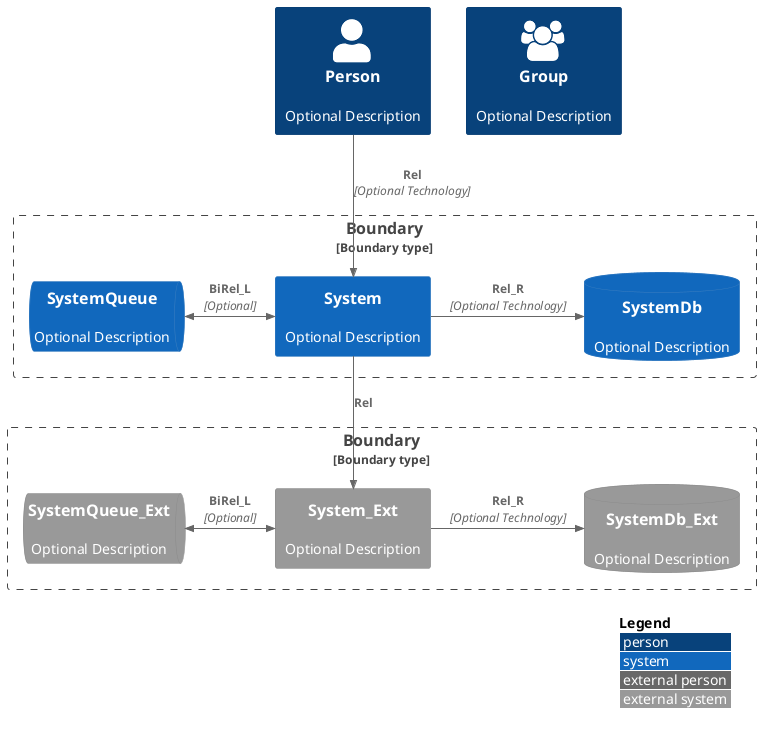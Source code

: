 @startuml
!include <C4/C4_Context>
!include <tupadr3/font-awesome/users>

LAYOUT_WITH_LEGEND()

Person(person1, "Person", "Optional Description")
Person(group1, "Group", "Optional Description", $sprite="users")

Boundary(boundary1, "Boundary", "Boundary type") {
  System(system1, "System", "Optional Description")
  SystemQueue(squeue, "SystemQueue", "Optional Description")
  SystemDb(sdb, "SystemDb", "Optional Description")

  Rel_R(system1, sdb, "Rel_R", "Optional Technology")
  BiRel_L(system1, squeue, "BiRel_L", "Optional")
}

Rel(person1, system1, "Rel", "Optional Technology")

Boundary(boundary2, "Boundary", "Boundary type") {
  System_Ext(system2, "System_Ext", "Optional Description")
  SystemQueue_Ext(squeue2, "SystemQueue_Ext", "Optional Description")
  SystemDb_Ext(sdb2, "SystemDb_Ext", "Optional Description")

  Rel_R(system2, sdb2, "Rel_R", "Optional Technology")
  BiRel_L(system2, squeue2, "BiRel_L", "Optional")
}

Rel(system1, system2, "Rel")

@enduml
